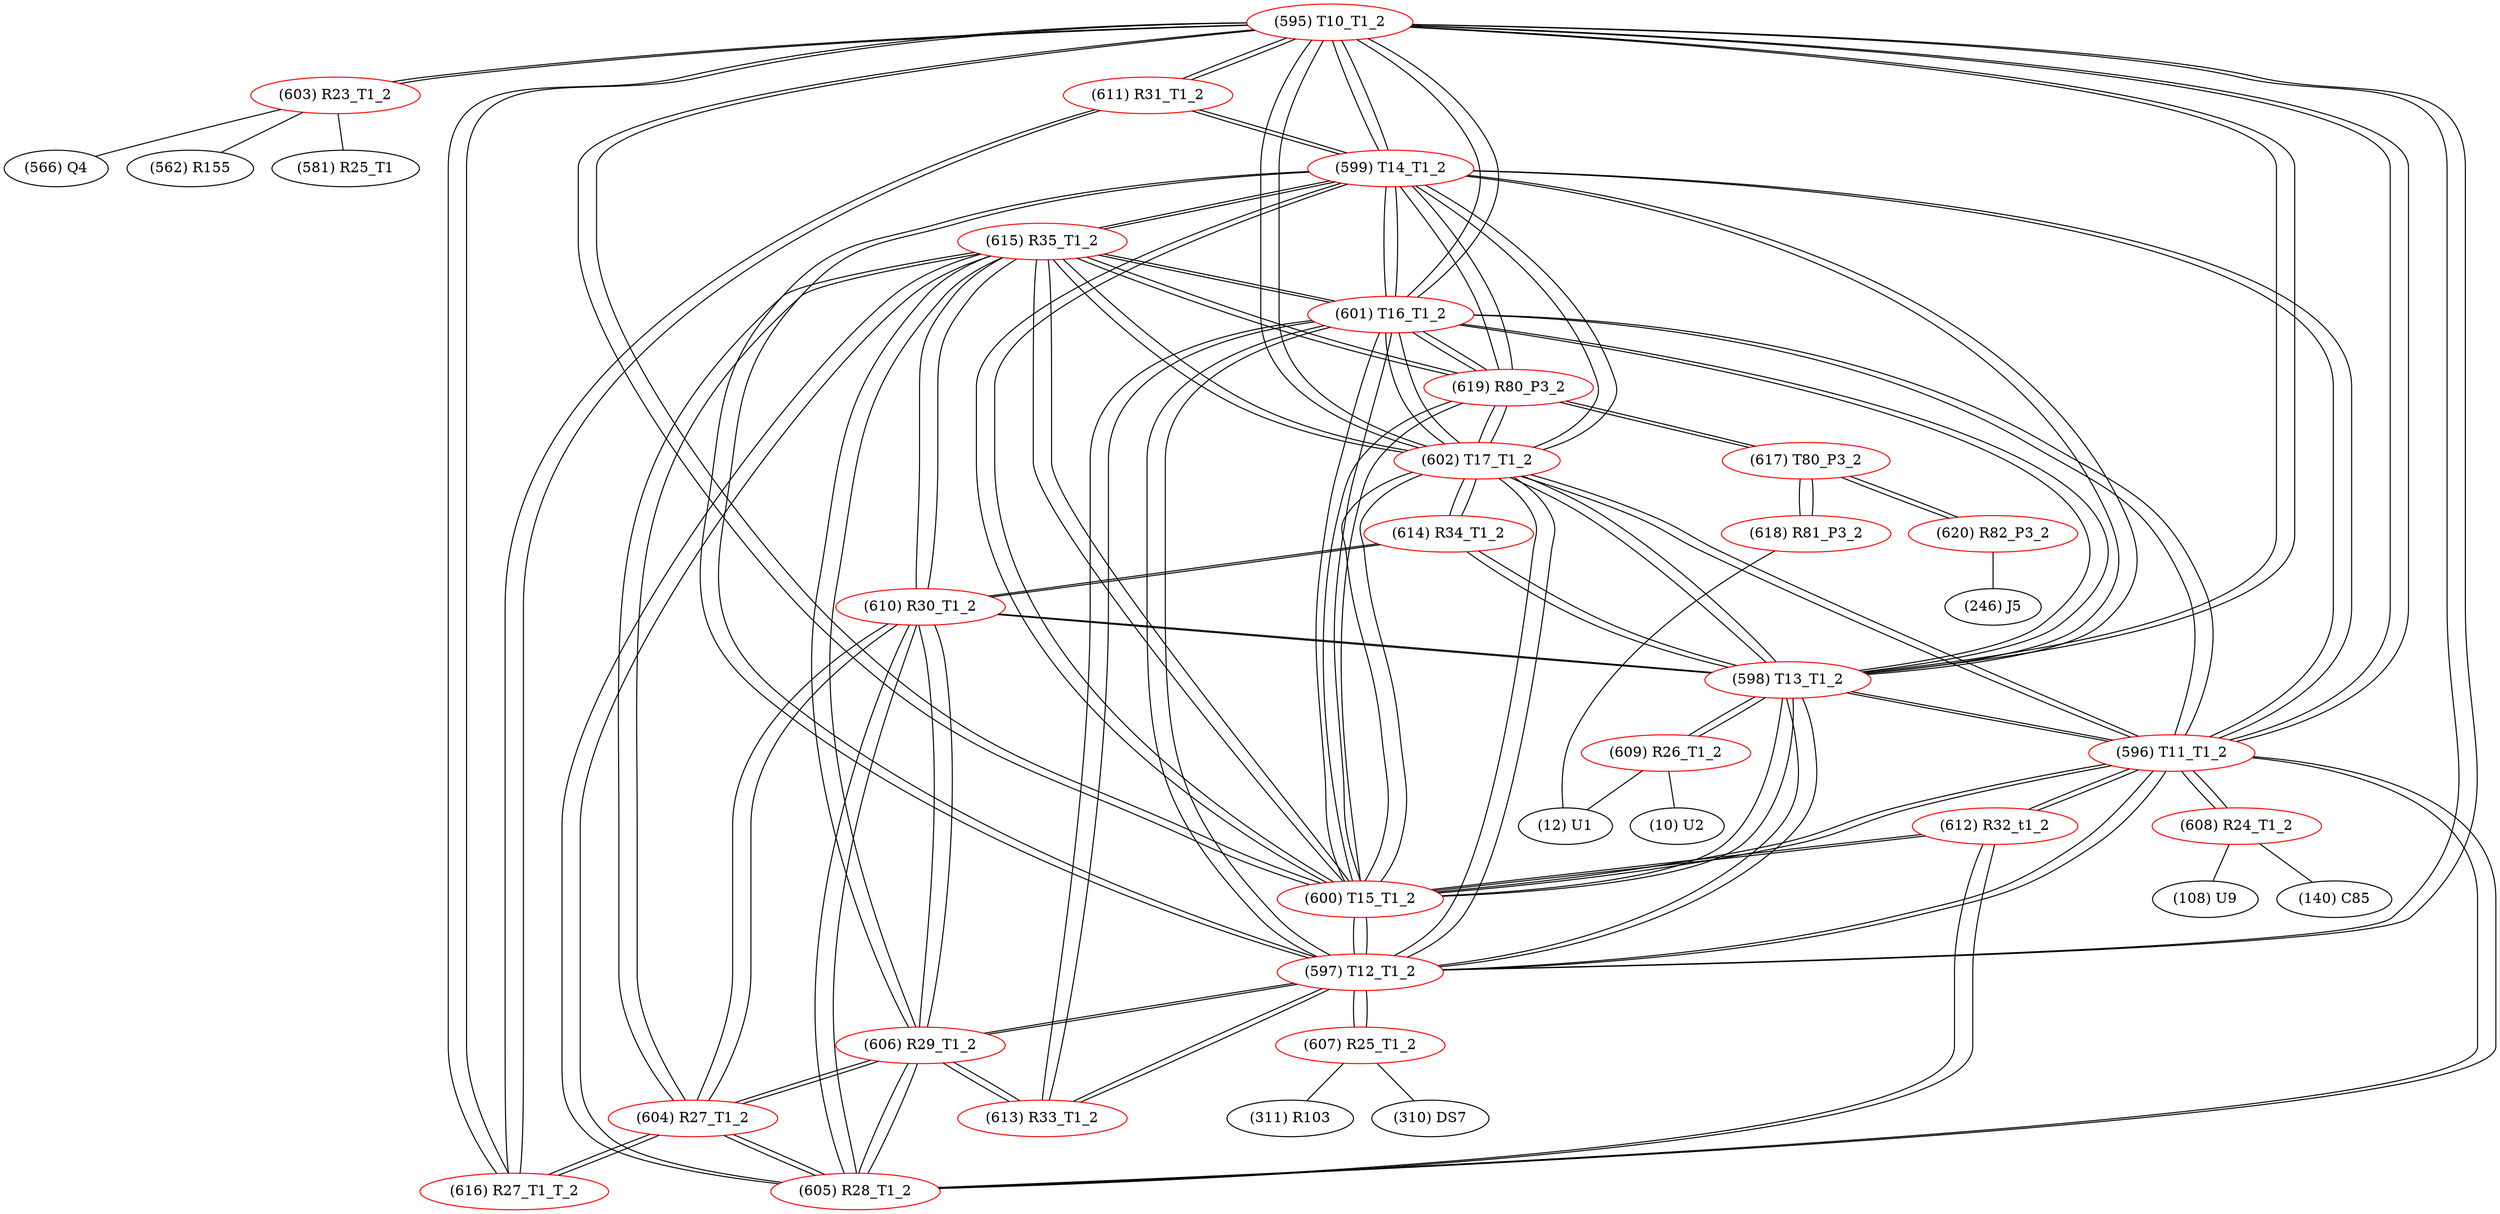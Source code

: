 graph {
	595 [label="(595) T10_T1_2" color=red]
	603 [label="(603) R23_T1_2"]
	611 [label="(611) R31_T1_2"]
	616 [label="(616) R27_T1_T_2"]
	601 [label="(601) T16_T1_2"]
	602 [label="(602) T17_T1_2"]
	600 [label="(600) T15_T1_2"]
	597 [label="(597) T12_T1_2"]
	599 [label="(599) T14_T1_2"]
	598 [label="(598) T13_T1_2"]
	596 [label="(596) T11_T1_2"]
	596 [label="(596) T11_T1_2" color=red]
	608 [label="(608) R24_T1_2"]
	605 [label="(605) R28_T1_2"]
	612 [label="(612) R32_t1_2"]
	595 [label="(595) T10_T1_2"]
	601 [label="(601) T16_T1_2"]
	602 [label="(602) T17_T1_2"]
	600 [label="(600) T15_T1_2"]
	597 [label="(597) T12_T1_2"]
	599 [label="(599) T14_T1_2"]
	598 [label="(598) T13_T1_2"]
	597 [label="(597) T12_T1_2" color=red]
	613 [label="(613) R33_T1_2"]
	606 [label="(606) R29_T1_2"]
	607 [label="(607) R25_T1_2"]
	595 [label="(595) T10_T1_2"]
	601 [label="(601) T16_T1_2"]
	602 [label="(602) T17_T1_2"]
	600 [label="(600) T15_T1_2"]
	599 [label="(599) T14_T1_2"]
	598 [label="(598) T13_T1_2"]
	596 [label="(596) T11_T1_2"]
	598 [label="(598) T13_T1_2" color=red]
	610 [label="(610) R30_T1_2"]
	614 [label="(614) R34_T1_2"]
	609 [label="(609) R26_T1_2"]
	595 [label="(595) T10_T1_2"]
	601 [label="(601) T16_T1_2"]
	602 [label="(602) T17_T1_2"]
	600 [label="(600) T15_T1_2"]
	597 [label="(597) T12_T1_2"]
	599 [label="(599) T14_T1_2"]
	596 [label="(596) T11_T1_2"]
	599 [label="(599) T14_T1_2" color=red]
	595 [label="(595) T10_T1_2"]
	601 [label="(601) T16_T1_2"]
	602 [label="(602) T17_T1_2"]
	600 [label="(600) T15_T1_2"]
	597 [label="(597) T12_T1_2"]
	598 [label="(598) T13_T1_2"]
	596 [label="(596) T11_T1_2"]
	611 [label="(611) R31_T1_2"]
	619 [label="(619) R80_P3_2"]
	615 [label="(615) R35_T1_2"]
	600 [label="(600) T15_T1_2" color=red]
	612 [label="(612) R32_t1_2"]
	595 [label="(595) T10_T1_2"]
	601 [label="(601) T16_T1_2"]
	602 [label="(602) T17_T1_2"]
	597 [label="(597) T12_T1_2"]
	599 [label="(599) T14_T1_2"]
	598 [label="(598) T13_T1_2"]
	596 [label="(596) T11_T1_2"]
	619 [label="(619) R80_P3_2"]
	615 [label="(615) R35_T1_2"]
	601 [label="(601) T16_T1_2" color=red]
	613 [label="(613) R33_T1_2"]
	595 [label="(595) T10_T1_2"]
	602 [label="(602) T17_T1_2"]
	600 [label="(600) T15_T1_2"]
	597 [label="(597) T12_T1_2"]
	599 [label="(599) T14_T1_2"]
	598 [label="(598) T13_T1_2"]
	596 [label="(596) T11_T1_2"]
	619 [label="(619) R80_P3_2"]
	615 [label="(615) R35_T1_2"]
	602 [label="(602) T17_T1_2" color=red]
	614 [label="(614) R34_T1_2"]
	595 [label="(595) T10_T1_2"]
	601 [label="(601) T16_T1_2"]
	600 [label="(600) T15_T1_2"]
	597 [label="(597) T12_T1_2"]
	599 [label="(599) T14_T1_2"]
	598 [label="(598) T13_T1_2"]
	596 [label="(596) T11_T1_2"]
	619 [label="(619) R80_P3_2"]
	615 [label="(615) R35_T1_2"]
	603 [label="(603) R23_T1_2" color=red]
	566 [label="(566) Q4"]
	562 [label="(562) R155"]
	581 [label="(581) R25_T1"]
	595 [label="(595) T10_T1_2"]
	604 [label="(604) R27_T1_2" color=red]
	610 [label="(610) R30_T1_2"]
	615 [label="(615) R35_T1_2"]
	606 [label="(606) R29_T1_2"]
	605 [label="(605) R28_T1_2"]
	616 [label="(616) R27_T1_T_2"]
	605 [label="(605) R28_T1_2" color=red]
	610 [label="(610) R30_T1_2"]
	615 [label="(615) R35_T1_2"]
	606 [label="(606) R29_T1_2"]
	604 [label="(604) R27_T1_2"]
	596 [label="(596) T11_T1_2"]
	612 [label="(612) R32_t1_2"]
	606 [label="(606) R29_T1_2" color=red]
	610 [label="(610) R30_T1_2"]
	615 [label="(615) R35_T1_2"]
	605 [label="(605) R28_T1_2"]
	604 [label="(604) R27_T1_2"]
	613 [label="(613) R33_T1_2"]
	597 [label="(597) T12_T1_2"]
	607 [label="(607) R25_T1_2" color=red]
	310 [label="(310) DS7"]
	311 [label="(311) R103"]
	597 [label="(597) T12_T1_2"]
	608 [label="(608) R24_T1_2" color=red]
	108 [label="(108) U9"]
	140 [label="(140) C85"]
	596 [label="(596) T11_T1_2"]
	609 [label="(609) R26_T1_2" color=red]
	10 [label="(10) U2"]
	12 [label="(12) U1"]
	598 [label="(598) T13_T1_2"]
	610 [label="(610) R30_T1_2" color=red]
	615 [label="(615) R35_T1_2"]
	606 [label="(606) R29_T1_2"]
	605 [label="(605) R28_T1_2"]
	604 [label="(604) R27_T1_2"]
	614 [label="(614) R34_T1_2"]
	598 [label="(598) T13_T1_2"]
	611 [label="(611) R31_T1_2" color=red]
	595 [label="(595) T10_T1_2"]
	616 [label="(616) R27_T1_T_2"]
	599 [label="(599) T14_T1_2"]
	612 [label="(612) R32_t1_2" color=red]
	600 [label="(600) T15_T1_2"]
	596 [label="(596) T11_T1_2"]
	605 [label="(605) R28_T1_2"]
	613 [label="(613) R33_T1_2" color=red]
	601 [label="(601) T16_T1_2"]
	606 [label="(606) R29_T1_2"]
	597 [label="(597) T12_T1_2"]
	614 [label="(614) R34_T1_2" color=red]
	602 [label="(602) T17_T1_2"]
	610 [label="(610) R30_T1_2"]
	598 [label="(598) T13_T1_2"]
	615 [label="(615) R35_T1_2" color=red]
	610 [label="(610) R30_T1_2"]
	606 [label="(606) R29_T1_2"]
	605 [label="(605) R28_T1_2"]
	604 [label="(604) R27_T1_2"]
	619 [label="(619) R80_P3_2"]
	602 [label="(602) T17_T1_2"]
	601 [label="(601) T16_T1_2"]
	600 [label="(600) T15_T1_2"]
	599 [label="(599) T14_T1_2"]
	616 [label="(616) R27_T1_T_2" color=red]
	595 [label="(595) T10_T1_2"]
	611 [label="(611) R31_T1_2"]
	604 [label="(604) R27_T1_2"]
	617 [label="(617) T80_P3_2" color=red]
	618 [label="(618) R81_P3_2"]
	620 [label="(620) R82_P3_2"]
	619 [label="(619) R80_P3_2"]
	618 [label="(618) R81_P3_2" color=red]
	12 [label="(12) U1"]
	617 [label="(617) T80_P3_2"]
	619 [label="(619) R80_P3_2" color=red]
	602 [label="(602) T17_T1_2"]
	615 [label="(615) R35_T1_2"]
	601 [label="(601) T16_T1_2"]
	600 [label="(600) T15_T1_2"]
	599 [label="(599) T14_T1_2"]
	617 [label="(617) T80_P3_2"]
	620 [label="(620) R82_P3_2" color=red]
	246 [label="(246) J5"]
	617 [label="(617) T80_P3_2"]
	595 -- 603
	595 -- 611
	595 -- 616
	595 -- 601
	595 -- 602
	595 -- 600
	595 -- 597
	595 -- 599
	595 -- 598
	595 -- 596
	596 -- 608
	596 -- 605
	596 -- 612
	596 -- 595
	596 -- 601
	596 -- 602
	596 -- 600
	596 -- 597
	596 -- 599
	596 -- 598
	597 -- 613
	597 -- 606
	597 -- 607
	597 -- 595
	597 -- 601
	597 -- 602
	597 -- 600
	597 -- 599
	597 -- 598
	597 -- 596
	598 -- 610
	598 -- 614
	598 -- 609
	598 -- 595
	598 -- 601
	598 -- 602
	598 -- 600
	598 -- 597
	598 -- 599
	598 -- 596
	599 -- 595
	599 -- 601
	599 -- 602
	599 -- 600
	599 -- 597
	599 -- 598
	599 -- 596
	599 -- 611
	599 -- 619
	599 -- 615
	600 -- 612
	600 -- 595
	600 -- 601
	600 -- 602
	600 -- 597
	600 -- 599
	600 -- 598
	600 -- 596
	600 -- 619
	600 -- 615
	601 -- 613
	601 -- 595
	601 -- 602
	601 -- 600
	601 -- 597
	601 -- 599
	601 -- 598
	601 -- 596
	601 -- 619
	601 -- 615
	602 -- 614
	602 -- 595
	602 -- 601
	602 -- 600
	602 -- 597
	602 -- 599
	602 -- 598
	602 -- 596
	602 -- 619
	602 -- 615
	603 -- 566
	603 -- 562
	603 -- 581
	603 -- 595
	604 -- 610
	604 -- 615
	604 -- 606
	604 -- 605
	604 -- 616
	605 -- 610
	605 -- 615
	605 -- 606
	605 -- 604
	605 -- 596
	605 -- 612
	606 -- 610
	606 -- 615
	606 -- 605
	606 -- 604
	606 -- 613
	606 -- 597
	607 -- 310
	607 -- 311
	607 -- 597
	608 -- 108
	608 -- 140
	608 -- 596
	609 -- 10
	609 -- 12
	609 -- 598
	610 -- 615
	610 -- 606
	610 -- 605
	610 -- 604
	610 -- 614
	610 -- 598
	611 -- 595
	611 -- 616
	611 -- 599
	612 -- 600
	612 -- 596
	612 -- 605
	613 -- 601
	613 -- 606
	613 -- 597
	614 -- 602
	614 -- 610
	614 -- 598
	615 -- 610
	615 -- 606
	615 -- 605
	615 -- 604
	615 -- 619
	615 -- 602
	615 -- 601
	615 -- 600
	615 -- 599
	616 -- 595
	616 -- 611
	616 -- 604
	617 -- 618
	617 -- 620
	617 -- 619
	618 -- 12
	618 -- 617
	619 -- 602
	619 -- 615
	619 -- 601
	619 -- 600
	619 -- 599
	619 -- 617
	620 -- 246
	620 -- 617
}